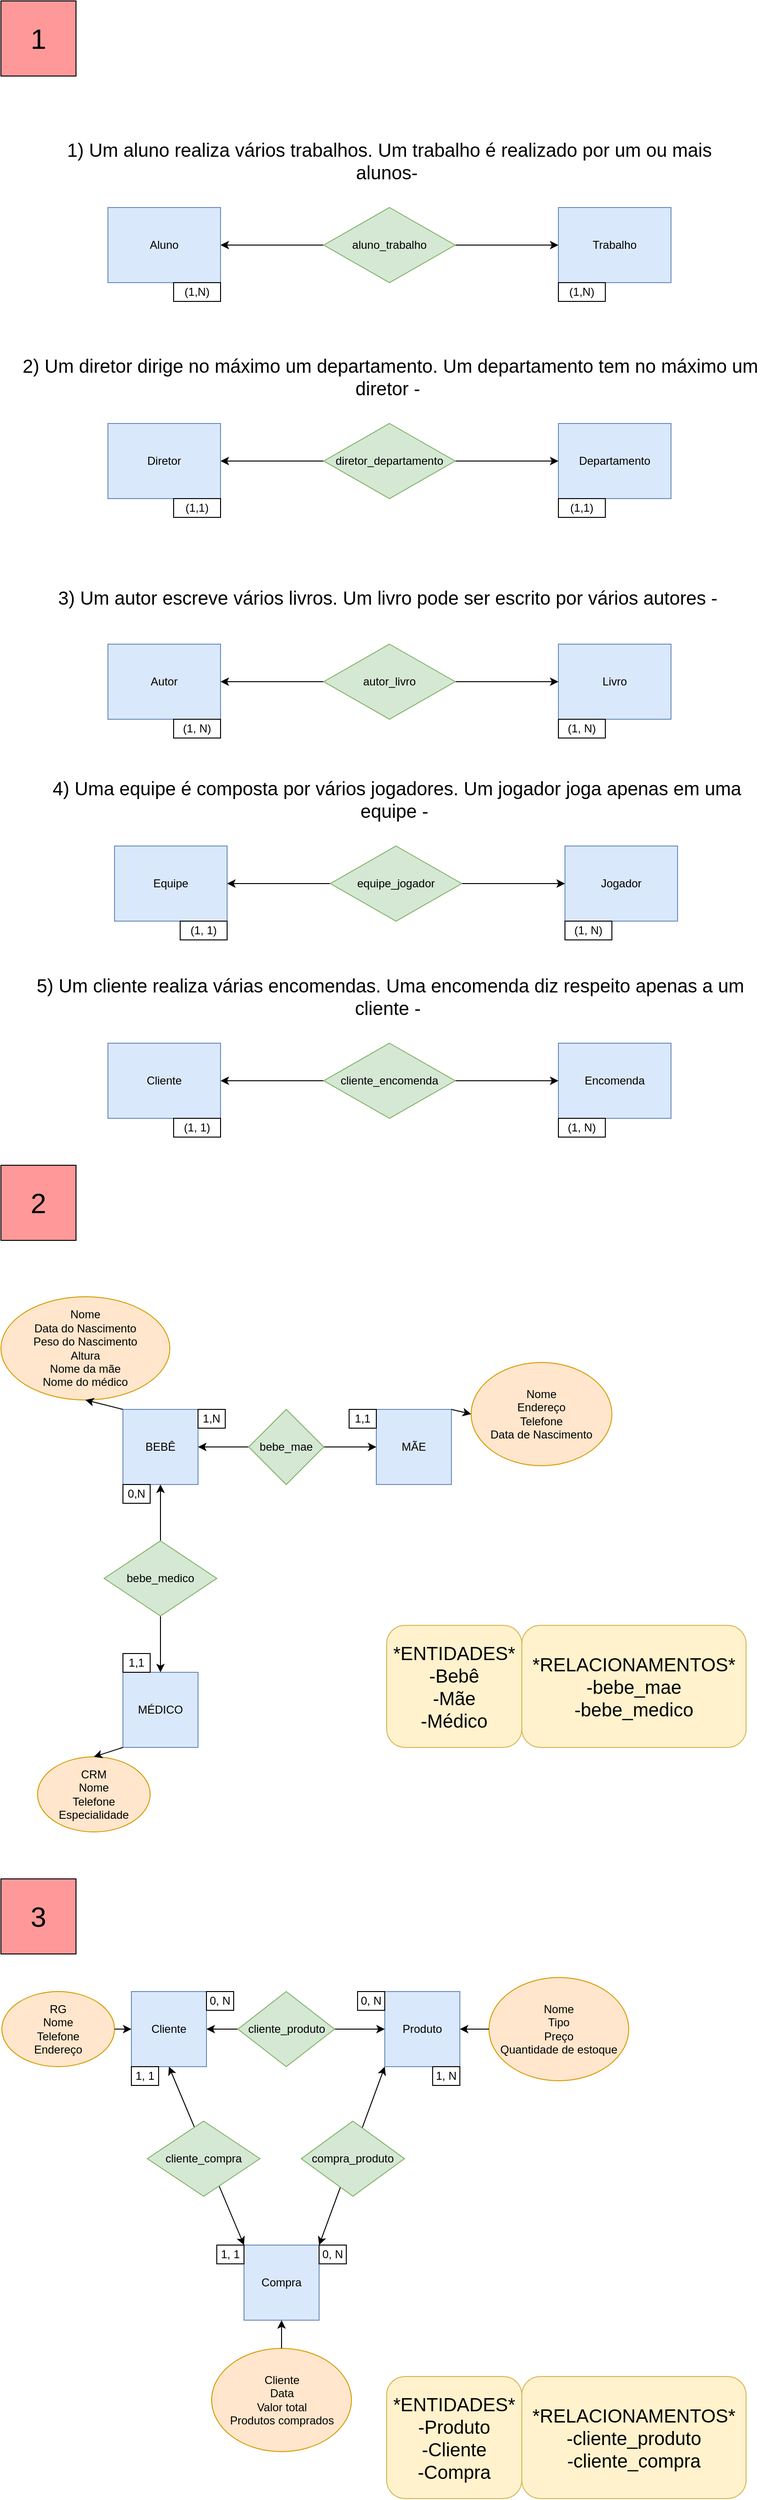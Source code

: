 <mxfile version="21.7.1" type="github">
  <diagram name="Página-1" id="zKv2x6dJgtATqgKXtKyK">
    <mxGraphModel dx="1195" dy="658" grid="1" gridSize="10" guides="1" tooltips="1" connect="1" arrows="1" fold="1" page="1" pageScale="1" pageWidth="827" pageHeight="1169" math="0" shadow="0">
      <root>
        <mxCell id="0" />
        <mxCell id="1" parent="0" />
        <mxCell id="TEELGiDpSiU1nXDWzbDm-1" value="&lt;font style=&quot;font-size: 30px;&quot;&gt;1&lt;/font&gt;" style="whiteSpace=wrap;html=1;aspect=fixed;fillColor=#FF9999;" vertex="1" parent="1">
          <mxGeometry width="80" height="80" as="geometry" />
        </mxCell>
        <mxCell id="TEELGiDpSiU1nXDWzbDm-2" value="&lt;font style=&quot;font-size: 20px;&quot;&gt;&lt;span style=&quot;&quot;&gt;1) Um aluno realiza vários trabalhos. Um trabalho é&amp;nbsp;&lt;/span&gt;&lt;span style=&quot;line-height: 107%; font-family: Calibri, sans-serif;&quot;&gt;&lt;font style=&quot;font-size: 20px;&quot;&gt;realizado por um ou mais alunos&lt;/font&gt;&lt;/span&gt;&lt;span style=&quot;&quot;&gt;-&amp;nbsp;&lt;/span&gt;&lt;/font&gt;" style="text;html=1;strokeColor=none;fillColor=none;align=center;verticalAlign=middle;whiteSpace=wrap;rounded=0;" vertex="1" parent="1">
          <mxGeometry x="34" y="120" width="760" height="100" as="geometry" />
        </mxCell>
        <mxCell id="TEELGiDpSiU1nXDWzbDm-3" value="Aluno" style="rounded=0;whiteSpace=wrap;html=1;fillColor=#dae8fc;strokeColor=#6c8ebf;" vertex="1" parent="1">
          <mxGeometry x="114" y="220" width="120" height="80" as="geometry" />
        </mxCell>
        <mxCell id="TEELGiDpSiU1nXDWzbDm-5" value="Trabalho" style="rounded=0;whiteSpace=wrap;html=1;fillColor=#dae8fc;strokeColor=#6c8ebf;" vertex="1" parent="1">
          <mxGeometry x="594" y="220" width="120" height="80" as="geometry" />
        </mxCell>
        <mxCell id="TEELGiDpSiU1nXDWzbDm-6" value="" style="endArrow=classic;startArrow=classic;html=1;rounded=0;exitX=1;exitY=0.5;exitDx=0;exitDy=0;entryX=0;entryY=0.5;entryDx=0;entryDy=0;" edge="1" parent="1" source="TEELGiDpSiU1nXDWzbDm-3" target="TEELGiDpSiU1nXDWzbDm-5">
          <mxGeometry width="50" height="50" relative="1" as="geometry">
            <mxPoint x="364" y="290" as="sourcePoint" />
            <mxPoint x="414" y="240" as="targetPoint" />
          </mxGeometry>
        </mxCell>
        <mxCell id="TEELGiDpSiU1nXDWzbDm-7" value="(1,N)" style="rounded=0;whiteSpace=wrap;html=1;" vertex="1" parent="1">
          <mxGeometry x="184" y="300" width="50" height="20" as="geometry" />
        </mxCell>
        <mxCell id="TEELGiDpSiU1nXDWzbDm-8" value="(1,N)" style="rounded=0;whiteSpace=wrap;html=1;" vertex="1" parent="1">
          <mxGeometry x="594" y="300" width="50" height="20" as="geometry" />
        </mxCell>
        <mxCell id="TEELGiDpSiU1nXDWzbDm-9" value="aluno_trabalho" style="rhombus;whiteSpace=wrap;html=1;fillColor=#d5e8d4;strokeColor=#82b366;" vertex="1" parent="1">
          <mxGeometry x="344" y="220" width="140" height="80" as="geometry" />
        </mxCell>
        <mxCell id="TEELGiDpSiU1nXDWzbDm-10" value="&lt;font style=&quot;font-size: 20px;&quot;&gt;2)&amp;nbsp;&lt;span style=&quot;background-color: initial;&quot;&gt;Um diretor dirige no máximo um departamento. Um&amp;nbsp;&lt;/span&gt;&lt;span style=&quot;line-height: 107%; font-family: Calibri, sans-serif;&quot;&gt;departamento tem no máximo um diretor&amp;nbsp;&lt;/span&gt;&lt;span style=&quot;&quot;&gt;-&amp;nbsp;&lt;/span&gt;&lt;/font&gt;" style="text;html=1;strokeColor=none;fillColor=none;align=center;verticalAlign=middle;whiteSpace=wrap;rounded=0;" vertex="1" parent="1">
          <mxGeometry x="10" y="350" width="810" height="100" as="geometry" />
        </mxCell>
        <mxCell id="TEELGiDpSiU1nXDWzbDm-11" value="Diretor" style="rounded=0;whiteSpace=wrap;html=1;fillColor=#dae8fc;strokeColor=#6c8ebf;" vertex="1" parent="1">
          <mxGeometry x="114" y="450" width="120" height="80" as="geometry" />
        </mxCell>
        <mxCell id="TEELGiDpSiU1nXDWzbDm-12" value="Departamento" style="rounded=0;whiteSpace=wrap;html=1;fillColor=#dae8fc;strokeColor=#6c8ebf;" vertex="1" parent="1">
          <mxGeometry x="594" y="450" width="120" height="80" as="geometry" />
        </mxCell>
        <mxCell id="TEELGiDpSiU1nXDWzbDm-13" value="" style="endArrow=classic;startArrow=classic;html=1;rounded=0;exitX=1;exitY=0.5;exitDx=0;exitDy=0;entryX=0;entryY=0.5;entryDx=0;entryDy=0;" edge="1" parent="1" source="TEELGiDpSiU1nXDWzbDm-11" target="TEELGiDpSiU1nXDWzbDm-12">
          <mxGeometry width="50" height="50" relative="1" as="geometry">
            <mxPoint x="364" y="520" as="sourcePoint" />
            <mxPoint x="414" y="470" as="targetPoint" />
          </mxGeometry>
        </mxCell>
        <mxCell id="TEELGiDpSiU1nXDWzbDm-14" value="(1,1)" style="rounded=0;whiteSpace=wrap;html=1;" vertex="1" parent="1">
          <mxGeometry x="184" y="530" width="50" height="20" as="geometry" />
        </mxCell>
        <mxCell id="TEELGiDpSiU1nXDWzbDm-15" value="(1,1)" style="rounded=0;whiteSpace=wrap;html=1;" vertex="1" parent="1">
          <mxGeometry x="594" y="530" width="50" height="20" as="geometry" />
        </mxCell>
        <mxCell id="TEELGiDpSiU1nXDWzbDm-16" value="diretor_departamento" style="rhombus;whiteSpace=wrap;html=1;fillColor=#d5e8d4;strokeColor=#82b366;" vertex="1" parent="1">
          <mxGeometry x="344" y="450" width="140" height="80" as="geometry" />
        </mxCell>
        <mxCell id="TEELGiDpSiU1nXDWzbDm-17" value="&lt;font style=&quot;font-size: 20px;&quot;&gt;3)&amp;nbsp;&lt;span style=&quot;line-height: 107%;&quot;&gt;&lt;span style=&quot;&quot;&gt;Um autor escreve vários livros. Um livro pode ser escrito por vários autores&lt;/span&gt;&lt;font style=&quot;font-size: 20px;&quot; face=&quot;Calibri, sans-serif&quot;&gt;&lt;span style=&quot;&quot;&gt;&amp;nbsp;&lt;/span&gt;&lt;/font&gt;&lt;/span&gt;&lt;span style=&quot;&quot;&gt;-&amp;nbsp;&lt;/span&gt;&lt;/font&gt;" style="text;html=1;strokeColor=none;fillColor=none;align=center;verticalAlign=middle;whiteSpace=wrap;rounded=0;" vertex="1" parent="1">
          <mxGeometry x="10" y="585" width="810" height="100" as="geometry" />
        </mxCell>
        <mxCell id="TEELGiDpSiU1nXDWzbDm-18" value="Autor" style="rounded=0;whiteSpace=wrap;html=1;fillColor=#dae8fc;strokeColor=#6c8ebf;" vertex="1" parent="1">
          <mxGeometry x="114" y="685" width="120" height="80" as="geometry" />
        </mxCell>
        <mxCell id="TEELGiDpSiU1nXDWzbDm-19" value="Livro" style="rounded=0;whiteSpace=wrap;html=1;fillColor=#dae8fc;strokeColor=#6c8ebf;" vertex="1" parent="1">
          <mxGeometry x="594" y="685" width="120" height="80" as="geometry" />
        </mxCell>
        <mxCell id="TEELGiDpSiU1nXDWzbDm-20" value="" style="endArrow=classic;startArrow=classic;html=1;rounded=0;exitX=1;exitY=0.5;exitDx=0;exitDy=0;entryX=0;entryY=0.5;entryDx=0;entryDy=0;" edge="1" parent="1" source="TEELGiDpSiU1nXDWzbDm-18" target="TEELGiDpSiU1nXDWzbDm-19">
          <mxGeometry width="50" height="50" relative="1" as="geometry">
            <mxPoint x="364" y="755" as="sourcePoint" />
            <mxPoint x="414" y="705" as="targetPoint" />
          </mxGeometry>
        </mxCell>
        <mxCell id="TEELGiDpSiU1nXDWzbDm-21" value="(1, N)" style="rounded=0;whiteSpace=wrap;html=1;" vertex="1" parent="1">
          <mxGeometry x="184" y="765" width="50" height="20" as="geometry" />
        </mxCell>
        <mxCell id="TEELGiDpSiU1nXDWzbDm-22" value="(1, N)" style="rounded=0;whiteSpace=wrap;html=1;" vertex="1" parent="1">
          <mxGeometry x="594" y="765" width="50" height="20" as="geometry" />
        </mxCell>
        <mxCell id="TEELGiDpSiU1nXDWzbDm-23" value="autor_livro" style="rhombus;whiteSpace=wrap;html=1;fillColor=#d5e8d4;strokeColor=#82b366;" vertex="1" parent="1">
          <mxGeometry x="344" y="685" width="140" height="80" as="geometry" />
        </mxCell>
        <mxCell id="TEELGiDpSiU1nXDWzbDm-24" value="&lt;font style=&quot;font-size: 20px;&quot;&gt;4)&amp;nbsp;&lt;span style=&quot;line-height: 107%;&quot;&gt;&lt;font style=&quot;font-size: 20px;&quot;&gt;&lt;span style=&quot;&quot;&gt;Uma equipe é composta por vários jogadores. Um jogador joga apenas em uma equipe&lt;/span&gt;&lt;font style=&quot;font-size: 20px;&quot; face=&quot;Calibri, sans-serif&quot;&gt;&lt;span style=&quot;&quot;&gt;&amp;nbsp;&lt;/span&gt;&lt;/font&gt;&lt;/font&gt;&lt;/span&gt;&lt;span style=&quot;&quot;&gt;-&amp;nbsp;&lt;/span&gt;&lt;/font&gt;" style="text;html=1;strokeColor=none;fillColor=none;align=center;verticalAlign=middle;whiteSpace=wrap;rounded=0;" vertex="1" parent="1">
          <mxGeometry x="17" y="800" width="810" height="100" as="geometry" />
        </mxCell>
        <mxCell id="TEELGiDpSiU1nXDWzbDm-25" value="Equipe" style="rounded=0;whiteSpace=wrap;html=1;fillColor=#dae8fc;strokeColor=#6c8ebf;" vertex="1" parent="1">
          <mxGeometry x="121" y="900" width="120" height="80" as="geometry" />
        </mxCell>
        <mxCell id="TEELGiDpSiU1nXDWzbDm-26" value="Jogador" style="rounded=0;whiteSpace=wrap;html=1;fillColor=#dae8fc;strokeColor=#6c8ebf;" vertex="1" parent="1">
          <mxGeometry x="601" y="900" width="120" height="80" as="geometry" />
        </mxCell>
        <mxCell id="TEELGiDpSiU1nXDWzbDm-27" value="" style="endArrow=classic;startArrow=classic;html=1;rounded=0;exitX=1;exitY=0.5;exitDx=0;exitDy=0;entryX=0;entryY=0.5;entryDx=0;entryDy=0;" edge="1" parent="1" source="TEELGiDpSiU1nXDWzbDm-25" target="TEELGiDpSiU1nXDWzbDm-26">
          <mxGeometry width="50" height="50" relative="1" as="geometry">
            <mxPoint x="371" y="970" as="sourcePoint" />
            <mxPoint x="421" y="920" as="targetPoint" />
          </mxGeometry>
        </mxCell>
        <mxCell id="TEELGiDpSiU1nXDWzbDm-28" value="(1, 1)" style="rounded=0;whiteSpace=wrap;html=1;" vertex="1" parent="1">
          <mxGeometry x="191" y="980" width="50" height="20" as="geometry" />
        </mxCell>
        <mxCell id="TEELGiDpSiU1nXDWzbDm-29" value="(1, N)" style="rounded=0;whiteSpace=wrap;html=1;" vertex="1" parent="1">
          <mxGeometry x="601" y="980" width="50" height="20" as="geometry" />
        </mxCell>
        <mxCell id="TEELGiDpSiU1nXDWzbDm-30" value="equipe_jogador" style="rhombus;whiteSpace=wrap;html=1;fillColor=#d5e8d4;strokeColor=#82b366;" vertex="1" parent="1">
          <mxGeometry x="351" y="900" width="140" height="80" as="geometry" />
        </mxCell>
        <mxCell id="TEELGiDpSiU1nXDWzbDm-32" value="&lt;font style=&quot;font-size: 20px;&quot;&gt;5)&amp;nbsp;&lt;span style=&quot;line-height: 107%;&quot;&gt;&lt;font style=&quot;font-size: 20px;&quot;&gt;&lt;font style=&quot;font-size: 20px;&quot;&gt;&lt;span style=&quot;&quot;&gt;Um cliente realiza várias encomendas. Uma encomenda diz respeito apenas a um cliente&lt;/span&gt;&lt;font style=&quot;font-size: 20px;&quot; face=&quot;Calibri, sans-serif&quot;&gt;&lt;span style=&quot;&quot;&gt;&amp;nbsp;&lt;/span&gt;&lt;/font&gt;&lt;/font&gt;&lt;/font&gt;&lt;/span&gt;&lt;span style=&quot;&quot;&gt;-&amp;nbsp;&lt;/span&gt;&lt;/font&gt;" style="text;html=1;strokeColor=none;fillColor=none;align=center;verticalAlign=middle;whiteSpace=wrap;rounded=0;" vertex="1" parent="1">
          <mxGeometry x="10" y="1010" width="810" height="100" as="geometry" />
        </mxCell>
        <mxCell id="TEELGiDpSiU1nXDWzbDm-33" value="Cliente" style="rounded=0;whiteSpace=wrap;html=1;fillColor=#dae8fc;strokeColor=#6c8ebf;" vertex="1" parent="1">
          <mxGeometry x="114" y="1110" width="120" height="80" as="geometry" />
        </mxCell>
        <mxCell id="TEELGiDpSiU1nXDWzbDm-34" value="Encomenda" style="rounded=0;whiteSpace=wrap;html=1;fillColor=#dae8fc;strokeColor=#6c8ebf;" vertex="1" parent="1">
          <mxGeometry x="594" y="1110" width="120" height="80" as="geometry" />
        </mxCell>
        <mxCell id="TEELGiDpSiU1nXDWzbDm-35" value="" style="endArrow=classic;startArrow=classic;html=1;rounded=0;exitX=1;exitY=0.5;exitDx=0;exitDy=0;entryX=0;entryY=0.5;entryDx=0;entryDy=0;" edge="1" parent="1" source="TEELGiDpSiU1nXDWzbDm-33" target="TEELGiDpSiU1nXDWzbDm-34">
          <mxGeometry width="50" height="50" relative="1" as="geometry">
            <mxPoint x="364" y="1180" as="sourcePoint" />
            <mxPoint x="414" y="1130" as="targetPoint" />
          </mxGeometry>
        </mxCell>
        <mxCell id="TEELGiDpSiU1nXDWzbDm-36" value="(1, 1)" style="rounded=0;whiteSpace=wrap;html=1;" vertex="1" parent="1">
          <mxGeometry x="184" y="1190" width="50" height="20" as="geometry" />
        </mxCell>
        <mxCell id="TEELGiDpSiU1nXDWzbDm-37" value="(1, N)" style="rounded=0;whiteSpace=wrap;html=1;" vertex="1" parent="1">
          <mxGeometry x="594" y="1190" width="50" height="20" as="geometry" />
        </mxCell>
        <mxCell id="TEELGiDpSiU1nXDWzbDm-38" value="cliente_encomenda" style="rhombus;whiteSpace=wrap;html=1;fillColor=#d5e8d4;strokeColor=#82b366;" vertex="1" parent="1">
          <mxGeometry x="344" y="1110" width="140" height="80" as="geometry" />
        </mxCell>
        <mxCell id="TEELGiDpSiU1nXDWzbDm-40" value="&lt;font style=&quot;font-size: 30px;&quot;&gt;2&lt;/font&gt;" style="whiteSpace=wrap;html=1;aspect=fixed;fillColor=#FF9999;" vertex="1" parent="1">
          <mxGeometry y="1240" width="80" height="80" as="geometry" />
        </mxCell>
        <mxCell id="TEELGiDpSiU1nXDWzbDm-43" value="&lt;font style=&quot;font-size: 20px;&quot;&gt;*ENTIDADES*&lt;br&gt;-Bebê&lt;br&gt;-Mãe&lt;br&gt;-Médico&lt;/font&gt;" style="rounded=1;whiteSpace=wrap;html=1;fillColor=#fff2cc;strokeColor=#d6b656;" vertex="1" parent="1">
          <mxGeometry x="411" y="1730" width="144" height="130" as="geometry" />
        </mxCell>
        <mxCell id="TEELGiDpSiU1nXDWzbDm-44" value="&lt;font style=&quot;font-size: 20px;&quot;&gt;*RELACIONAMENTOS*&lt;br&gt;-bebe_mae&lt;br&gt;-bebe_medico&lt;/font&gt;" style="rounded=1;whiteSpace=wrap;html=1;fillColor=#fff2cc;strokeColor=#d6b656;" vertex="1" parent="1">
          <mxGeometry x="555" y="1730" width="239" height="130" as="geometry" />
        </mxCell>
        <mxCell id="TEELGiDpSiU1nXDWzbDm-45" value="BEBÊ" style="whiteSpace=wrap;html=1;aspect=fixed;fillColor=#dae8fc;strokeColor=#6c8ebf;" vertex="1" parent="1">
          <mxGeometry x="130" y="1500" width="80" height="80" as="geometry" />
        </mxCell>
        <mxCell id="TEELGiDpSiU1nXDWzbDm-46" value="MÃE" style="whiteSpace=wrap;html=1;aspect=fixed;fillColor=#dae8fc;strokeColor=#6c8ebf;" vertex="1" parent="1">
          <mxGeometry x="400" y="1500" width="80" height="80" as="geometry" />
        </mxCell>
        <mxCell id="TEELGiDpSiU1nXDWzbDm-47" value="MÉDICO" style="whiteSpace=wrap;html=1;aspect=fixed;fillColor=#dae8fc;strokeColor=#6c8ebf;" vertex="1" parent="1">
          <mxGeometry x="130" y="1780" width="80" height="80" as="geometry" />
        </mxCell>
        <mxCell id="TEELGiDpSiU1nXDWzbDm-49" value="" style="endArrow=classic;startArrow=classic;html=1;rounded=0;exitX=0.5;exitY=1;exitDx=0;exitDy=0;entryX=0.5;entryY=0;entryDx=0;entryDy=0;" edge="1" parent="1" source="TEELGiDpSiU1nXDWzbDm-45" target="TEELGiDpSiU1nXDWzbDm-47">
          <mxGeometry width="50" height="50" relative="1" as="geometry">
            <mxPoint x="540" y="1590" as="sourcePoint" />
            <mxPoint x="590" y="1540" as="targetPoint" />
          </mxGeometry>
        </mxCell>
        <mxCell id="TEELGiDpSiU1nXDWzbDm-52" value="bebe_medico" style="rhombus;whiteSpace=wrap;html=1;fillColor=#d5e8d4;strokeColor=#82b366;" vertex="1" parent="1">
          <mxGeometry x="110" y="1640" width="120" height="80" as="geometry" />
        </mxCell>
        <mxCell id="TEELGiDpSiU1nXDWzbDm-53" value="0,N" style="rounded=0;whiteSpace=wrap;html=1;" vertex="1" parent="1">
          <mxGeometry x="130" y="1580" width="29" height="20" as="geometry" />
        </mxCell>
        <mxCell id="TEELGiDpSiU1nXDWzbDm-54" value="1,N" style="rounded=0;whiteSpace=wrap;html=1;" vertex="1" parent="1">
          <mxGeometry x="210" y="1500" width="29" height="20" as="geometry" />
        </mxCell>
        <mxCell id="TEELGiDpSiU1nXDWzbDm-55" value="1,1" style="rounded=0;whiteSpace=wrap;html=1;" vertex="1" parent="1">
          <mxGeometry x="371" y="1500" width="29" height="20" as="geometry" />
        </mxCell>
        <mxCell id="TEELGiDpSiU1nXDWzbDm-56" value="1,1" style="rounded=0;whiteSpace=wrap;html=1;" vertex="1" parent="1">
          <mxGeometry x="130" y="1760" width="29" height="20" as="geometry" />
        </mxCell>
        <mxCell id="TEELGiDpSiU1nXDWzbDm-58" value="" style="endArrow=classic;startArrow=classic;html=1;rounded=0;exitX=1;exitY=0.5;exitDx=0;exitDy=0;entryX=0;entryY=0.5;entryDx=0;entryDy=0;" edge="1" parent="1" source="TEELGiDpSiU1nXDWzbDm-45" target="TEELGiDpSiU1nXDWzbDm-46">
          <mxGeometry width="50" height="50" relative="1" as="geometry">
            <mxPoint x="380" y="1640" as="sourcePoint" />
            <mxPoint x="430" y="1590" as="targetPoint" />
          </mxGeometry>
        </mxCell>
        <mxCell id="TEELGiDpSiU1nXDWzbDm-59" value="bebe_mae" style="rhombus;whiteSpace=wrap;html=1;fillColor=#d5e8d4;strokeColor=#82b366;" vertex="1" parent="1">
          <mxGeometry x="264" y="1500" width="80" height="80" as="geometry" />
        </mxCell>
        <mxCell id="TEELGiDpSiU1nXDWzbDm-61" value="Nome&lt;br&gt;Endereço&lt;br&gt;Telefone&lt;br&gt;Data de Nascimento" style="ellipse;whiteSpace=wrap;html=1;fillColor=#ffe6cc;strokeColor=#d79b00;" vertex="1" parent="1">
          <mxGeometry x="501" y="1450" width="150" height="110" as="geometry" />
        </mxCell>
        <mxCell id="TEELGiDpSiU1nXDWzbDm-64" value="CRM&lt;br&gt;Nome&lt;br&gt;Telefone&lt;br&gt;Especialidade" style="ellipse;whiteSpace=wrap;html=1;fillColor=#ffe6cc;strokeColor=#d79b00;" vertex="1" parent="1">
          <mxGeometry x="39" y="1870" width="120" height="80" as="geometry" />
        </mxCell>
        <mxCell id="TEELGiDpSiU1nXDWzbDm-67" value="" style="endArrow=classic;html=1;rounded=0;exitX=1;exitY=0;exitDx=0;exitDy=0;entryX=0;entryY=0.5;entryDx=0;entryDy=0;" edge="1" parent="1" source="TEELGiDpSiU1nXDWzbDm-46" target="TEELGiDpSiU1nXDWzbDm-61">
          <mxGeometry width="50" height="50" relative="1" as="geometry">
            <mxPoint x="390" y="1700" as="sourcePoint" />
            <mxPoint x="440" y="1650" as="targetPoint" />
          </mxGeometry>
        </mxCell>
        <mxCell id="TEELGiDpSiU1nXDWzbDm-69" value="" style="endArrow=classic;html=1;rounded=0;exitX=0;exitY=1;exitDx=0;exitDy=0;entryX=0.5;entryY=0;entryDx=0;entryDy=0;" edge="1" parent="1" source="TEELGiDpSiU1nXDWzbDm-47" target="TEELGiDpSiU1nXDWzbDm-64">
          <mxGeometry width="50" height="50" relative="1" as="geometry">
            <mxPoint x="390" y="1700" as="sourcePoint" />
            <mxPoint x="440" y="1650" as="targetPoint" />
          </mxGeometry>
        </mxCell>
        <mxCell id="TEELGiDpSiU1nXDWzbDm-70" value="Nome&lt;br&gt;Data do Nascimento&lt;br&gt;Peso do Nascimento&lt;br&gt;Altura&lt;br&gt;Nome da mãe&lt;br&gt;Nome do médico" style="ellipse;whiteSpace=wrap;html=1;fillColor=#ffe6cc;strokeColor=#d79b00;" vertex="1" parent="1">
          <mxGeometry y="1380" width="180" height="110" as="geometry" />
        </mxCell>
        <mxCell id="TEELGiDpSiU1nXDWzbDm-71" value="" style="endArrow=classic;html=1;rounded=0;exitX=0;exitY=0;exitDx=0;exitDy=0;entryX=0.5;entryY=1;entryDx=0;entryDy=0;" edge="1" parent="1" source="TEELGiDpSiU1nXDWzbDm-45" target="TEELGiDpSiU1nXDWzbDm-70">
          <mxGeometry width="50" height="50" relative="1" as="geometry">
            <mxPoint x="390" y="1560" as="sourcePoint" />
            <mxPoint x="440" y="1510" as="targetPoint" />
          </mxGeometry>
        </mxCell>
        <mxCell id="TEELGiDpSiU1nXDWzbDm-73" value="&lt;font style=&quot;font-size: 30px;&quot;&gt;3&lt;/font&gt;" style="whiteSpace=wrap;html=1;aspect=fixed;fillColor=#FF9999;" vertex="1" parent="1">
          <mxGeometry y="2000" width="80" height="80" as="geometry" />
        </mxCell>
        <mxCell id="TEELGiDpSiU1nXDWzbDm-74" value="&lt;font style=&quot;font-size: 20px;&quot;&gt;*ENTIDADES*&lt;br&gt;-Produto&lt;br&gt;-Cliente&lt;br&gt;-Compra&lt;br&gt;&lt;/font&gt;" style="rounded=1;whiteSpace=wrap;html=1;fillColor=#fff2cc;strokeColor=#d6b656;" vertex="1" parent="1">
          <mxGeometry x="411" y="2530" width="144" height="130" as="geometry" />
        </mxCell>
        <mxCell id="TEELGiDpSiU1nXDWzbDm-75" value="&lt;font style=&quot;font-size: 20px;&quot;&gt;*RELACIONAMENTOS*&lt;br&gt;-cliente_produto&lt;br&gt;-cliente_compra&lt;br&gt;&lt;/font&gt;" style="rounded=1;whiteSpace=wrap;html=1;fillColor=#fff2cc;strokeColor=#d6b656;" vertex="1" parent="1">
          <mxGeometry x="555" y="2530" width="239" height="130" as="geometry" />
        </mxCell>
        <mxCell id="TEELGiDpSiU1nXDWzbDm-76" value="Cliente" style="whiteSpace=wrap;html=1;aspect=fixed;fillColor=#dae8fc;strokeColor=#6c8ebf;" vertex="1" parent="1">
          <mxGeometry x="139" y="2120" width="80" height="80" as="geometry" />
        </mxCell>
        <mxCell id="TEELGiDpSiU1nXDWzbDm-77" value="Produto" style="whiteSpace=wrap;html=1;aspect=fixed;fillColor=#dae8fc;strokeColor=#6c8ebf;" vertex="1" parent="1">
          <mxGeometry x="409" y="2120" width="80" height="80" as="geometry" />
        </mxCell>
        <mxCell id="TEELGiDpSiU1nXDWzbDm-78" value="Compra" style="whiteSpace=wrap;html=1;aspect=fixed;fillColor=#dae8fc;strokeColor=#6c8ebf;" vertex="1" parent="1">
          <mxGeometry x="259" y="2390" width="80" height="80" as="geometry" />
        </mxCell>
        <mxCell id="TEELGiDpSiU1nXDWzbDm-79" value="" style="endArrow=classic;startArrow=classic;html=1;rounded=0;exitX=0.5;exitY=1;exitDx=0;exitDy=0;entryX=0;entryY=0;entryDx=0;entryDy=0;" edge="1" parent="1" source="TEELGiDpSiU1nXDWzbDm-76" target="TEELGiDpSiU1nXDWzbDm-78">
          <mxGeometry width="50" height="50" relative="1" as="geometry">
            <mxPoint x="209" y="2340" as="sourcePoint" />
            <mxPoint x="599" y="2160" as="targetPoint" />
          </mxGeometry>
        </mxCell>
        <mxCell id="TEELGiDpSiU1nXDWzbDm-81" value="1, 1" style="rounded=0;whiteSpace=wrap;html=1;" vertex="1" parent="1">
          <mxGeometry x="139" y="2200" width="29" height="20" as="geometry" />
        </mxCell>
        <mxCell id="TEELGiDpSiU1nXDWzbDm-82" value="0, N" style="rounded=0;whiteSpace=wrap;html=1;" vertex="1" parent="1">
          <mxGeometry x="380" y="2120" width="29" height="20" as="geometry" />
        </mxCell>
        <mxCell id="TEELGiDpSiU1nXDWzbDm-83" value="1, 1" style="rounded=0;whiteSpace=wrap;html=1;" vertex="1" parent="1">
          <mxGeometry x="230" y="2390" width="29" height="20" as="geometry" />
        </mxCell>
        <mxCell id="TEELGiDpSiU1nXDWzbDm-84" value="" style="endArrow=classic;startArrow=classic;html=1;rounded=0;exitX=1;exitY=0.5;exitDx=0;exitDy=0;entryX=0;entryY=0.5;entryDx=0;entryDy=0;" edge="1" parent="1" source="TEELGiDpSiU1nXDWzbDm-76" target="TEELGiDpSiU1nXDWzbDm-77">
          <mxGeometry width="50" height="50" relative="1" as="geometry">
            <mxPoint x="389" y="2260" as="sourcePoint" />
            <mxPoint x="439" y="2210" as="targetPoint" />
          </mxGeometry>
        </mxCell>
        <mxCell id="TEELGiDpSiU1nXDWzbDm-85" value="cliente_produto" style="rhombus;whiteSpace=wrap;html=1;fillColor=#d5e8d4;strokeColor=#82b366;" vertex="1" parent="1">
          <mxGeometry x="252.5" y="2120" width="103" height="80" as="geometry" />
        </mxCell>
        <mxCell id="TEELGiDpSiU1nXDWzbDm-87" value="" style="endArrow=classic;startArrow=classic;html=1;rounded=0;exitX=1;exitY=0;exitDx=0;exitDy=0;entryX=0;entryY=1;entryDx=0;entryDy=0;" edge="1" parent="1" source="TEELGiDpSiU1nXDWzbDm-78" target="TEELGiDpSiU1nXDWzbDm-77">
          <mxGeometry width="50" height="50" relative="1" as="geometry">
            <mxPoint x="250" y="2440" as="sourcePoint" />
            <mxPoint x="300" y="2390" as="targetPoint" />
          </mxGeometry>
        </mxCell>
        <mxCell id="TEELGiDpSiU1nXDWzbDm-91" value="cliente_compra" style="rhombus;whiteSpace=wrap;html=1;fillColor=#d5e8d4;strokeColor=#82b366;" vertex="1" parent="1">
          <mxGeometry x="156" y="2258" width="120" height="80" as="geometry" />
        </mxCell>
        <mxCell id="TEELGiDpSiU1nXDWzbDm-94" value="compra_produto" style="rhombus;whiteSpace=wrap;html=1;fillColor=#d5e8d4;strokeColor=#82b366;" vertex="1" parent="1">
          <mxGeometry x="320" y="2258" width="110" height="80" as="geometry" />
        </mxCell>
        <mxCell id="TEELGiDpSiU1nXDWzbDm-95" value="RG&lt;br&gt;Nome&lt;br&gt;Telefone&lt;br&gt;Endereço" style="ellipse;whiteSpace=wrap;html=1;fillColor=#ffe6cc;strokeColor=#d79b00;" vertex="1" parent="1">
          <mxGeometry x="1" y="2120" width="120" height="80" as="geometry" />
        </mxCell>
        <mxCell id="TEELGiDpSiU1nXDWzbDm-96" value="Nome&lt;br&gt;Tipo&lt;br&gt;Preço&lt;br&gt;Quantidade de estoque" style="ellipse;whiteSpace=wrap;html=1;fillColor=#ffe6cc;strokeColor=#d79b00;" vertex="1" parent="1">
          <mxGeometry x="520" y="2105" width="149" height="110" as="geometry" />
        </mxCell>
        <mxCell id="TEELGiDpSiU1nXDWzbDm-99" value="0, N" style="rounded=0;whiteSpace=wrap;html=1;" vertex="1" parent="1">
          <mxGeometry x="339" y="2390" width="29" height="20" as="geometry" />
        </mxCell>
        <mxCell id="TEELGiDpSiU1nXDWzbDm-100" value="1, N" style="rounded=0;whiteSpace=wrap;html=1;" vertex="1" parent="1">
          <mxGeometry x="460" y="2200" width="29" height="20" as="geometry" />
        </mxCell>
        <mxCell id="TEELGiDpSiU1nXDWzbDm-101" value="Cliente&lt;br&gt;Data&lt;br&gt;Valor total&lt;br&gt;Produtos comprados" style="ellipse;whiteSpace=wrap;html=1;fillColor=#ffe6cc;strokeColor=#d79b00;" vertex="1" parent="1">
          <mxGeometry x="224.5" y="2500" width="149" height="110" as="geometry" />
        </mxCell>
        <mxCell id="TEELGiDpSiU1nXDWzbDm-103" value="" style="endArrow=classic;html=1;rounded=0;exitX=1;exitY=0.5;exitDx=0;exitDy=0;entryX=0;entryY=0.5;entryDx=0;entryDy=0;" edge="1" parent="1" source="TEELGiDpSiU1nXDWzbDm-95" target="TEELGiDpSiU1nXDWzbDm-76">
          <mxGeometry width="50" height="50" relative="1" as="geometry">
            <mxPoint x="230" y="2330" as="sourcePoint" />
            <mxPoint x="280" y="2280" as="targetPoint" />
          </mxGeometry>
        </mxCell>
        <mxCell id="TEELGiDpSiU1nXDWzbDm-104" value="" style="endArrow=classic;html=1;rounded=0;exitX=0;exitY=0.5;exitDx=0;exitDy=0;entryX=1;entryY=0.5;entryDx=0;entryDy=0;" edge="1" parent="1" source="TEELGiDpSiU1nXDWzbDm-96" target="TEELGiDpSiU1nXDWzbDm-77">
          <mxGeometry width="50" height="50" relative="1" as="geometry">
            <mxPoint x="230" y="2330" as="sourcePoint" />
            <mxPoint x="280" y="2280" as="targetPoint" />
          </mxGeometry>
        </mxCell>
        <mxCell id="TEELGiDpSiU1nXDWzbDm-105" value="" style="endArrow=classic;html=1;rounded=0;exitX=0.5;exitY=0;exitDx=0;exitDy=0;entryX=0.5;entryY=1;entryDx=0;entryDy=0;" edge="1" parent="1" source="TEELGiDpSiU1nXDWzbDm-101" target="TEELGiDpSiU1nXDWzbDm-78">
          <mxGeometry width="50" height="50" relative="1" as="geometry">
            <mxPoint x="230" y="2330" as="sourcePoint" />
            <mxPoint x="280" y="2280" as="targetPoint" />
          </mxGeometry>
        </mxCell>
        <mxCell id="TEELGiDpSiU1nXDWzbDm-106" value="0, N" style="rounded=0;whiteSpace=wrap;html=1;" vertex="1" parent="1">
          <mxGeometry x="219" y="2120" width="29" height="20" as="geometry" />
        </mxCell>
      </root>
    </mxGraphModel>
  </diagram>
</mxfile>
